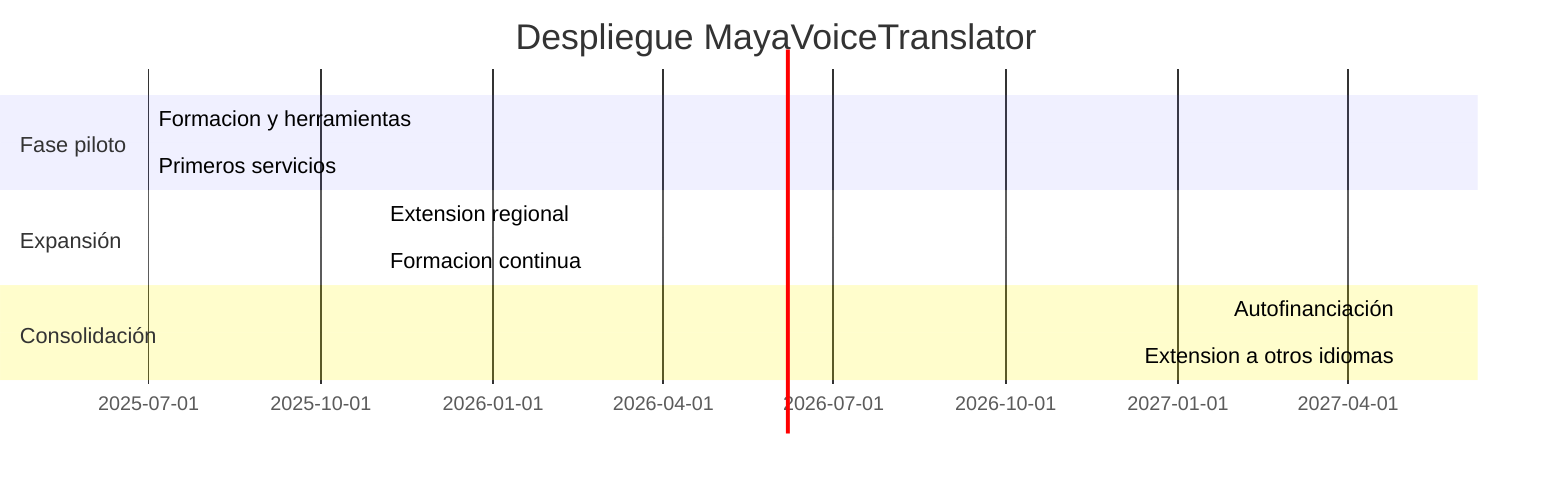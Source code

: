 gantt
    title Despliegue MayaVoiceTranslator
    dateFormat  YYYY-MM
    section Fase piloto
    Formacion y herramientas      :a1, 2025-07, 2m
    Primeros servicios           :a2, after a1, 2m
    section Expansión
    Extension regional           :b1, 2025-11, 18m
    Formacion continua           :b2, after b1, 12m
    section Consolidación
    Autofinanciación             :c1, 2027-05, 12m
    Extension a otros idiomas    :c2, after c1, 12m